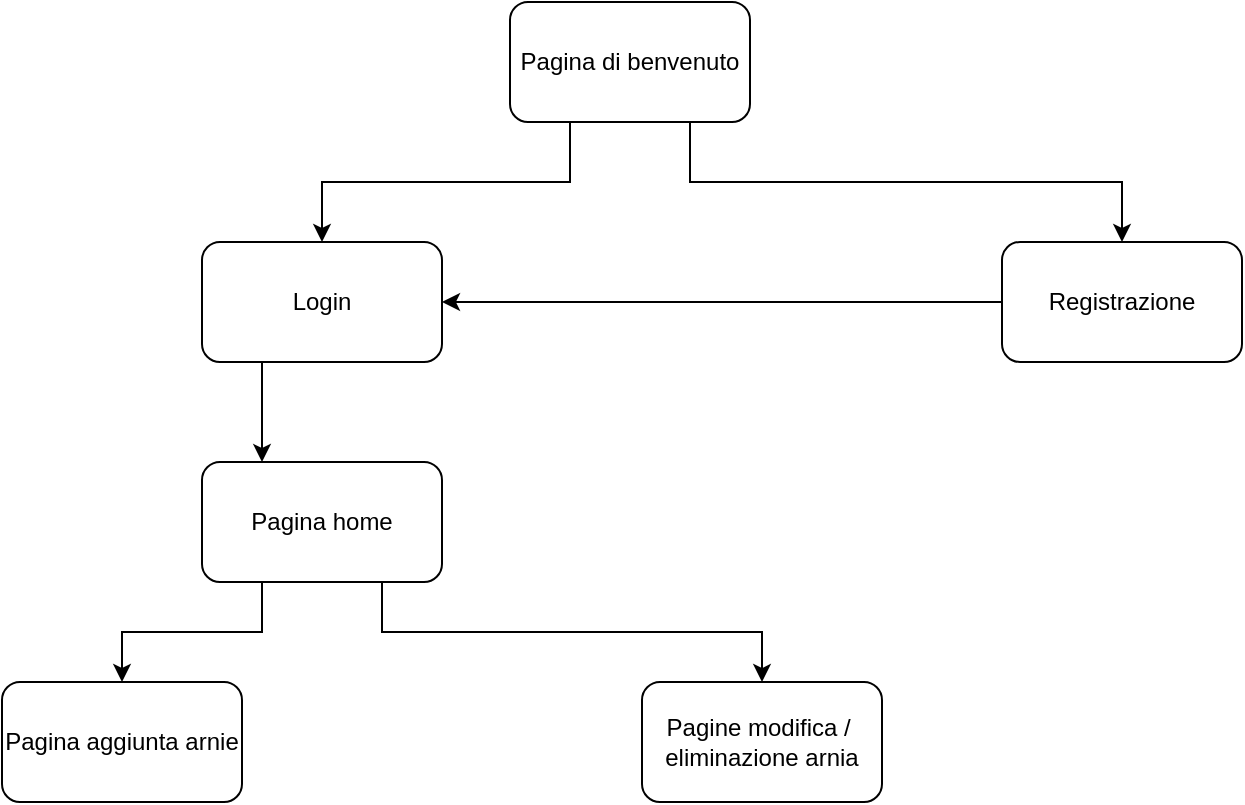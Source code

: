 <mxfile version="14.0.2" type="google"><diagram id="NiBHP2rB296zzGHZD3Gw" name="Page-1"><mxGraphModel dx="1320" dy="835" grid="1" gridSize="10" guides="1" tooltips="1" connect="1" arrows="1" fold="1" page="1" pageScale="1" pageWidth="827" pageHeight="1169" math="0" shadow="0"><root><mxCell id="0"/><mxCell id="1" parent="0"/><mxCell id="ZeBH_MZo0VIu8eWCNJnB-5" style="edgeStyle=orthogonalEdgeStyle;rounded=0;orthogonalLoop=1;jettySize=auto;html=1;exitX=0.75;exitY=1;exitDx=0;exitDy=0;" parent="1" source="ZeBH_MZo0VIu8eWCNJnB-1" target="ZeBH_MZo0VIu8eWCNJnB-4" edge="1"><mxGeometry relative="1" as="geometry"/></mxCell><mxCell id="ZeBH_MZo0VIu8eWCNJnB-6" style="edgeStyle=orthogonalEdgeStyle;rounded=0;orthogonalLoop=1;jettySize=auto;html=1;exitX=0.25;exitY=1;exitDx=0;exitDy=0;" parent="1" source="ZeBH_MZo0VIu8eWCNJnB-1" target="ZeBH_MZo0VIu8eWCNJnB-3" edge="1"><mxGeometry relative="1" as="geometry"/></mxCell><mxCell id="ZeBH_MZo0VIu8eWCNJnB-1" value="Pagina di benvenuto" style="rounded=1;whiteSpace=wrap;html=1;" parent="1" vertex="1"><mxGeometry x="354" y="80" width="120" height="60" as="geometry"/></mxCell><mxCell id="ZeBH_MZo0VIu8eWCNJnB-11" style="edgeStyle=orthogonalEdgeStyle;rounded=0;orthogonalLoop=1;jettySize=auto;html=1;exitX=0.25;exitY=1;exitDx=0;exitDy=0;entryX=0.25;entryY=0;entryDx=0;entryDy=0;" parent="1" source="ZeBH_MZo0VIu8eWCNJnB-3" target="ZeBH_MZo0VIu8eWCNJnB-7" edge="1"><mxGeometry relative="1" as="geometry"/></mxCell><mxCell id="ZeBH_MZo0VIu8eWCNJnB-3" value="Login" style="rounded=1;whiteSpace=wrap;html=1;" parent="1" vertex="1"><mxGeometry x="200" y="200" width="120" height="60" as="geometry"/></mxCell><mxCell id="ZeBH_MZo0VIu8eWCNJnB-8" style="edgeStyle=orthogonalEdgeStyle;rounded=0;orthogonalLoop=1;jettySize=auto;html=1;exitX=0;exitY=0.5;exitDx=0;exitDy=0;" parent="1" source="ZeBH_MZo0VIu8eWCNJnB-4" target="ZeBH_MZo0VIu8eWCNJnB-3" edge="1"><mxGeometry relative="1" as="geometry"/></mxCell><mxCell id="ZeBH_MZo0VIu8eWCNJnB-4" value="Registrazione" style="rounded=1;whiteSpace=wrap;html=1;" parent="1" vertex="1"><mxGeometry x="600" y="200" width="120" height="60" as="geometry"/></mxCell><mxCell id="ZeBH_MZo0VIu8eWCNJnB-16" style="edgeStyle=orthogonalEdgeStyle;rounded=0;orthogonalLoop=1;jettySize=auto;html=1;exitX=0.25;exitY=1;exitDx=0;exitDy=0;entryX=0.5;entryY=0;entryDx=0;entryDy=0;" parent="1" source="ZeBH_MZo0VIu8eWCNJnB-7" target="ZeBH_MZo0VIu8eWCNJnB-9" edge="1"><mxGeometry relative="1" as="geometry"/></mxCell><mxCell id="ZeBH_MZo0VIu8eWCNJnB-17" style="edgeStyle=orthogonalEdgeStyle;rounded=0;orthogonalLoop=1;jettySize=auto;html=1;exitX=0.75;exitY=1;exitDx=0;exitDy=0;" parent="1" source="ZeBH_MZo0VIu8eWCNJnB-7" target="ZeBH_MZo0VIu8eWCNJnB-10" edge="1"><mxGeometry relative="1" as="geometry"/></mxCell><mxCell id="ZeBH_MZo0VIu8eWCNJnB-7" value="Pagina home" style="rounded=1;whiteSpace=wrap;html=1;" parent="1" vertex="1"><mxGeometry x="200" y="310" width="120" height="60" as="geometry"/></mxCell><mxCell id="ZeBH_MZo0VIu8eWCNJnB-9" value="Pagina aggiunta arnie" style="rounded=1;whiteSpace=wrap;html=1;" parent="1" vertex="1"><mxGeometry x="100" y="420" width="120" height="60" as="geometry"/></mxCell><mxCell id="ZeBH_MZo0VIu8eWCNJnB-10" value="Pagine modifica /&amp;nbsp;&lt;br&gt;eliminazione arnia" style="rounded=1;whiteSpace=wrap;html=1;" parent="1" vertex="1"><mxGeometry x="420" y="420" width="120" height="60" as="geometry"/></mxCell></root></mxGraphModel></diagram></mxfile>